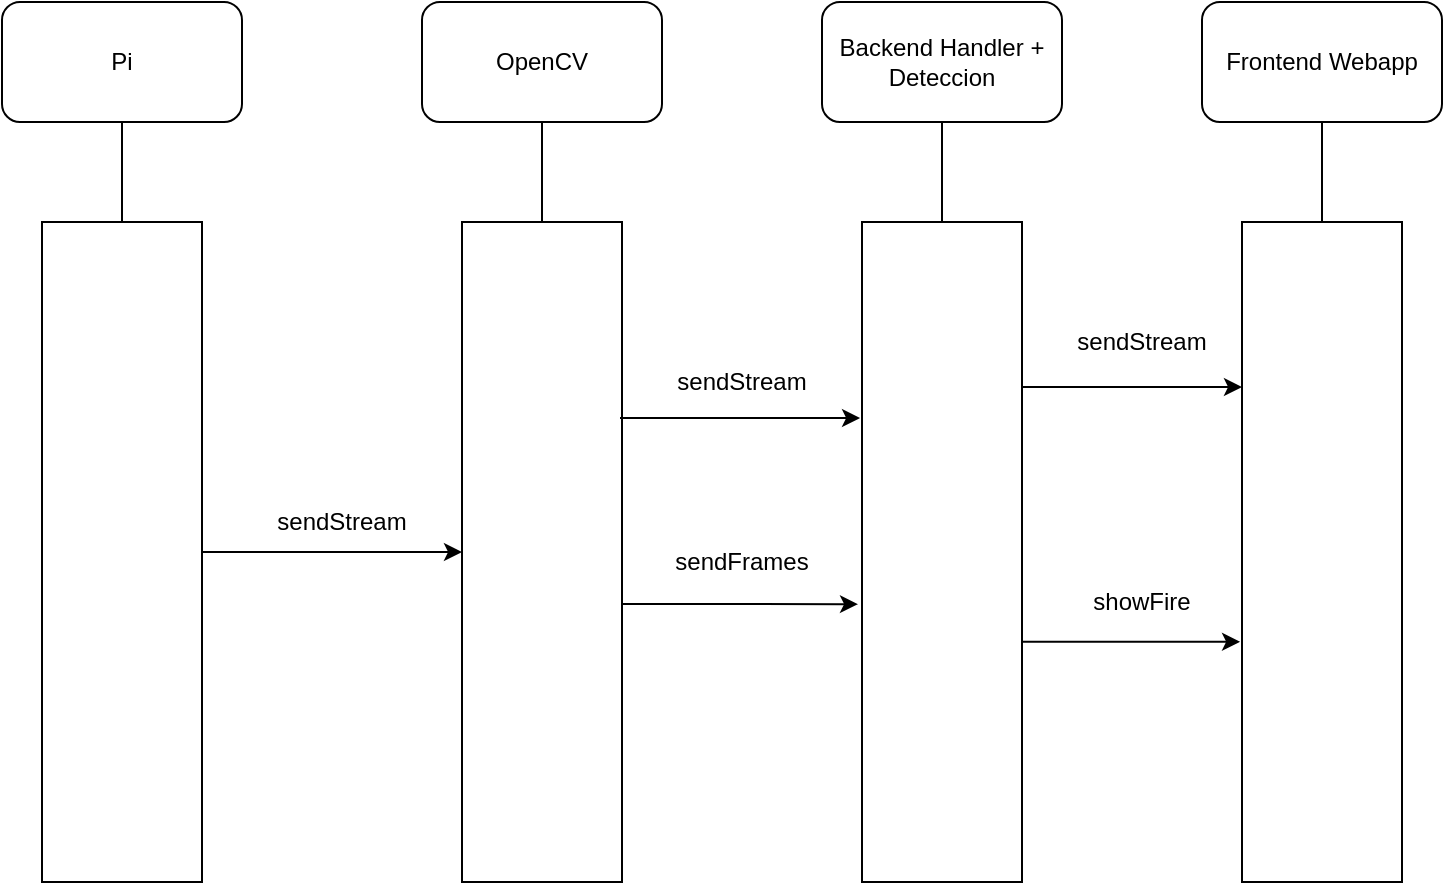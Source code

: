 <mxfile version="13.10.0" type="github">
  <diagram id="ZFNwSFwkR2KoKL0QW7Hm" name="Page-1">
    <mxGraphModel dx="700" dy="763" grid="1" gridSize="10" guides="1" tooltips="1" connect="1" arrows="1" fold="1" page="1" pageScale="1" pageWidth="850" pageHeight="1100" math="0" shadow="0">
      <root>
        <mxCell id="0" />
        <mxCell id="1" parent="0" />
        <mxCell id="YiU0vC_dGxGc00oppTyf-2" value="Pi" style="rounded=1;whiteSpace=wrap;html=1;" vertex="1" parent="1">
          <mxGeometry x="90" y="160" width="120" height="60" as="geometry" />
        </mxCell>
        <mxCell id="YiU0vC_dGxGc00oppTyf-3" value="" style="rounded=0;whiteSpace=wrap;html=1;" vertex="1" parent="1">
          <mxGeometry x="110" y="270" width="80" height="330" as="geometry" />
        </mxCell>
        <mxCell id="YiU0vC_dGxGc00oppTyf-4" value="OpenCV" style="rounded=1;whiteSpace=wrap;html=1;" vertex="1" parent="1">
          <mxGeometry x="300" y="160" width="120" height="60" as="geometry" />
        </mxCell>
        <mxCell id="YiU0vC_dGxGc00oppTyf-5" value="" style="endArrow=classic;html=1;entryX=0;entryY=0.5;entryDx=0;entryDy=0;exitX=1;exitY=0.5;exitDx=0;exitDy=0;" edge="1" parent="1" source="YiU0vC_dGxGc00oppTyf-3" target="YiU0vC_dGxGc00oppTyf-6">
          <mxGeometry width="50" height="50" relative="1" as="geometry">
            <mxPoint x="220" y="360" as="sourcePoint" />
            <mxPoint x="270" y="310" as="targetPoint" />
          </mxGeometry>
        </mxCell>
        <mxCell id="YiU0vC_dGxGc00oppTyf-6" value="" style="rounded=0;whiteSpace=wrap;html=1;" vertex="1" parent="1">
          <mxGeometry x="320" y="270" width="80" height="330" as="geometry" />
        </mxCell>
        <mxCell id="YiU0vC_dGxGc00oppTyf-7" value="sendStream" style="text;html=1;strokeColor=none;fillColor=none;align=center;verticalAlign=middle;whiteSpace=wrap;rounded=0;" vertex="1" parent="1">
          <mxGeometry x="220" y="410" width="80" height="20" as="geometry" />
        </mxCell>
        <mxCell id="YiU0vC_dGxGc00oppTyf-8" value="" style="endArrow=none;html=1;entryX=0.5;entryY=1;entryDx=0;entryDy=0;exitX=0.5;exitY=0;exitDx=0;exitDy=0;" edge="1" parent="1" source="YiU0vC_dGxGc00oppTyf-3" target="YiU0vC_dGxGc00oppTyf-2">
          <mxGeometry width="50" height="50" relative="1" as="geometry">
            <mxPoint x="250" y="290" as="sourcePoint" />
            <mxPoint x="300" y="240" as="targetPoint" />
          </mxGeometry>
        </mxCell>
        <mxCell id="YiU0vC_dGxGc00oppTyf-9" value="" style="endArrow=none;html=1;entryX=0.5;entryY=1;entryDx=0;entryDy=0;exitX=0.5;exitY=0;exitDx=0;exitDy=0;" edge="1" parent="1" source="YiU0vC_dGxGc00oppTyf-6" target="YiU0vC_dGxGc00oppTyf-4">
          <mxGeometry width="50" height="50" relative="1" as="geometry">
            <mxPoint x="150" y="270" as="sourcePoint" />
            <mxPoint x="150" y="220" as="targetPoint" />
          </mxGeometry>
        </mxCell>
        <mxCell id="YiU0vC_dGxGc00oppTyf-10" value="&lt;div&gt;Backend Handler + &lt;br&gt;Deteccion&lt;/div&gt;" style="rounded=1;whiteSpace=wrap;html=1;" vertex="1" parent="1">
          <mxGeometry x="500" y="160" width="120" height="60" as="geometry" />
        </mxCell>
        <mxCell id="YiU0vC_dGxGc00oppTyf-11" value="" style="rounded=0;whiteSpace=wrap;html=1;" vertex="1" parent="1">
          <mxGeometry x="520" y="270" width="80" height="330" as="geometry" />
        </mxCell>
        <mxCell id="YiU0vC_dGxGc00oppTyf-12" value="" style="endArrow=none;html=1;entryX=0.5;entryY=1;entryDx=0;entryDy=0;exitX=0.5;exitY=0;exitDx=0;exitDy=0;" edge="1" parent="1" source="YiU0vC_dGxGc00oppTyf-11" target="YiU0vC_dGxGc00oppTyf-10">
          <mxGeometry width="50" height="50" relative="1" as="geometry">
            <mxPoint x="350" y="270" as="sourcePoint" />
            <mxPoint x="350" y="220" as="targetPoint" />
          </mxGeometry>
        </mxCell>
        <mxCell id="YiU0vC_dGxGc00oppTyf-13" value="sendStream" style="text;html=1;strokeColor=none;fillColor=none;align=center;verticalAlign=middle;whiteSpace=wrap;rounded=0;" vertex="1" parent="1">
          <mxGeometry x="420" y="340" width="80" height="20" as="geometry" />
        </mxCell>
        <mxCell id="YiU0vC_dGxGc00oppTyf-14" value="" style="endArrow=classic;html=1;entryX=-0.012;entryY=0.297;entryDx=0;entryDy=0;entryPerimeter=0;" edge="1" parent="1" target="YiU0vC_dGxGc00oppTyf-11">
          <mxGeometry width="50" height="50" relative="1" as="geometry">
            <mxPoint x="399" y="368" as="sourcePoint" />
            <mxPoint x="490" y="460" as="targetPoint" />
          </mxGeometry>
        </mxCell>
        <mxCell id="YiU0vC_dGxGc00oppTyf-15" value="" style="endArrow=classic;html=1;entryX=-0.025;entryY=0.579;entryDx=0;entryDy=0;entryPerimeter=0;" edge="1" parent="1" target="YiU0vC_dGxGc00oppTyf-11">
          <mxGeometry width="50" height="50" relative="1" as="geometry">
            <mxPoint x="400" y="461" as="sourcePoint" />
            <mxPoint x="480" y="470" as="targetPoint" />
          </mxGeometry>
        </mxCell>
        <mxCell id="YiU0vC_dGxGc00oppTyf-16" value="sendFrames" style="text;html=1;strokeColor=none;fillColor=none;align=center;verticalAlign=middle;whiteSpace=wrap;rounded=0;" vertex="1" parent="1">
          <mxGeometry x="420" y="430" width="80" height="20" as="geometry" />
        </mxCell>
        <mxCell id="YiU0vC_dGxGc00oppTyf-17" value="Frontend Webapp" style="rounded=1;whiteSpace=wrap;html=1;" vertex="1" parent="1">
          <mxGeometry x="690" y="160" width="120" height="60" as="geometry" />
        </mxCell>
        <mxCell id="YiU0vC_dGxGc00oppTyf-18" value="" style="rounded=0;whiteSpace=wrap;html=1;" vertex="1" parent="1">
          <mxGeometry x="710" y="270" width="80" height="330" as="geometry" />
        </mxCell>
        <mxCell id="YiU0vC_dGxGc00oppTyf-19" value="" style="endArrow=none;html=1;entryX=0.5;entryY=1;entryDx=0;entryDy=0;exitX=0.5;exitY=0;exitDx=0;exitDy=0;" edge="1" parent="1" source="YiU0vC_dGxGc00oppTyf-18" target="YiU0vC_dGxGc00oppTyf-17">
          <mxGeometry width="50" height="50" relative="1" as="geometry">
            <mxPoint x="540" y="270" as="sourcePoint" />
            <mxPoint x="540" y="220" as="targetPoint" />
          </mxGeometry>
        </mxCell>
        <mxCell id="YiU0vC_dGxGc00oppTyf-20" value="" style="endArrow=classic;html=1;entryX=0;entryY=0.25;entryDx=0;entryDy=0;exitX=1;exitY=0.25;exitDx=0;exitDy=0;" edge="1" parent="1" source="YiU0vC_dGxGc00oppTyf-11" target="YiU0vC_dGxGc00oppTyf-18">
          <mxGeometry width="50" height="50" relative="1" as="geometry">
            <mxPoint x="610" y="660" as="sourcePoint" />
            <mxPoint x="660" y="610" as="targetPoint" />
          </mxGeometry>
        </mxCell>
        <mxCell id="YiU0vC_dGxGc00oppTyf-21" value="sendStream" style="text;html=1;strokeColor=none;fillColor=none;align=center;verticalAlign=middle;whiteSpace=wrap;rounded=0;" vertex="1" parent="1">
          <mxGeometry x="620" y="320" width="80" height="20" as="geometry" />
        </mxCell>
        <mxCell id="YiU0vC_dGxGc00oppTyf-22" value="" style="endArrow=classic;html=1;entryX=-0.012;entryY=0.636;entryDx=0;entryDy=0;entryPerimeter=0;exitX=1;exitY=0.636;exitDx=0;exitDy=0;exitPerimeter=0;" edge="1" parent="1" source="YiU0vC_dGxGc00oppTyf-11" target="YiU0vC_dGxGc00oppTyf-18">
          <mxGeometry width="50" height="50" relative="1" as="geometry">
            <mxPoint x="630" y="590" as="sourcePoint" />
            <mxPoint x="680" y="540" as="targetPoint" />
          </mxGeometry>
        </mxCell>
        <mxCell id="YiU0vC_dGxGc00oppTyf-23" value="showFire" style="text;html=1;strokeColor=none;fillColor=none;align=center;verticalAlign=middle;whiteSpace=wrap;rounded=0;" vertex="1" parent="1">
          <mxGeometry x="620" y="450" width="80" height="20" as="geometry" />
        </mxCell>
      </root>
    </mxGraphModel>
  </diagram>
</mxfile>
